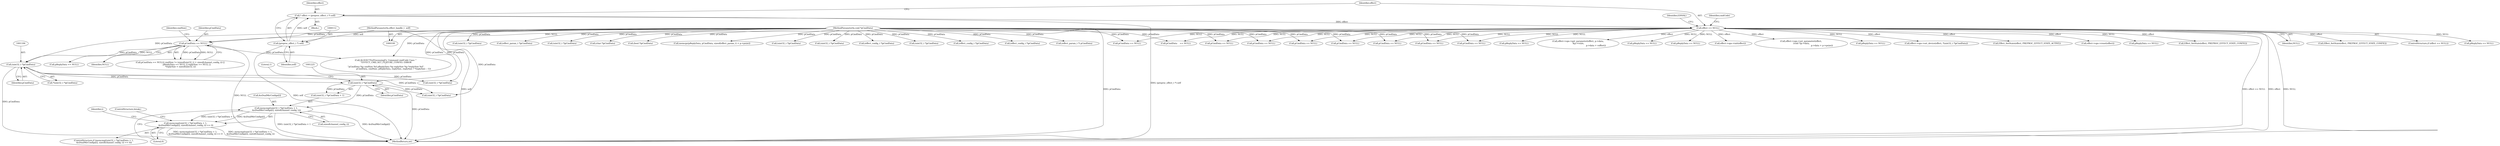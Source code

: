 digraph "0_Android_aeea52da00d210587fb3ed895de3d5f2e0264c88_9@API" {
"1001222" [label="(Call,memcmp((uint32_t *)pCmdData + 1,\n &sDualMicConfigs[i], sizeof(channel_config_t)))"];
"1001224" [label="(Call,(uint32_t *)pCmdData)"];
"1001183" [label="(Call,(uint32_t *)pCmdData)"];
"1001134" [label="(Call,pCmdData == NULL)"];
"1000104" [label="(MethodParameterIn,void *pCmdData)"];
"1000117" [label="(Call,effect == NULL)"];
"1000109" [label="(Call,* effect = (preproc_effect_t *) self)"];
"1000111" [label="(Call,(preproc_effect_t *) self)"];
"1000101" [label="(MethodParameterIn,effect_handle_t  self)"];
"1001221" [label="(Call,memcmp((uint32_t *)pCmdData + 1,\n &sDualMicConfigs[i], sizeof(channel_config_t)) == 0)"];
"1001234" [label="(Literal,0)"];
"1000883" [label="(Call,(uint32_t *)pCmdData)"];
"1000119" [label="(Identifier,NULL)"];
"1001183" [label="(Call,(uint32_t *)pCmdData)"];
"1000246" [label="(Call,Effect_SetState(effect, PREPROC_EFFECT_STATE_CONFIG))"];
"1001139" [label="(Identifier,cmdSize)"];
"1001159" [label="(Call,ALOGE(\"PreProcessingFx_Command cmdCode Case: \"\n \"EFFECT_CMD_SET_FEATURE_CONFIG: ERROR\n\"\n \"pCmdData %p cmdSize %d pReplyData %p replySize %p *replySize %d\",\n                        pCmdData, cmdSize, pReplyData, replySize, replySize ? *replySize : -1))"];
"1000104" [label="(MethodParameterIn,void *pCmdData)"];
"1001220" [label="(ControlStructure,if (memcmp((uint32_t *)pCmdData + 1,\n &sDualMicConfigs[i], sizeof(channel_config_t)) == 0))"];
"1001222" [label="(Call,memcmp((uint32_t *)pCmdData + 1,\n &sDualMicConfigs[i], sizeof(channel_config_t)))"];
"1000116" [label="(ControlStructure,if (effect == NULL))"];
"1000111" [label="(Call,(preproc_effect_t *) self)"];
"1001232" [label="(Call,sizeof(channel_config_t))"];
"1000393" [label="(Call,(effect_param_t *)pCmdData)"];
"1000326" [label="(Call,pReplyData == NULL)"];
"1000852" [label="(Call,pCmdData == NULL)"];
"1000915" [label="(Call,(uint32_t *)pCmdData)"];
"1000162" [label="(Call,pCmdData    == NULL)"];
"1001030" [label="(Call,pCmdData == NULL)"];
"1000130" [label="(Call,pReplyData == NULL)"];
"1001228" [label="(Call,&sDualMicConfigs[i])"];
"1000628" [label="(Call,pCmdData == NULL)"];
"1000751" [label="(Call,(char *)pCmdData)"];
"1001185" [label="(Identifier,pCmdData)"];
"1000109" [label="(Call,* effect = (preproc_effect_t *) self)"];
"1000125" [label="(Identifier,cmdCode)"];
"1000656" [label="(Call,(bool *)pCmdData)"];
"1000107" [label="(Block,)"];
"1000437" [label="(Call,effect->ops->get_parameter(effect, p->data,\n &p->vsize,\n                                                       p->data + voffset))"];
"1000541" [label="(Call,pReplyData == NULL)"];
"1001223" [label="(Call,(uint32_t *)pCmdData + 1)"];
"1001202" [label="(Call,(uint32_t *)pCmdData)"];
"1000795" [label="(Call,pReplyData == NULL)"];
"1000714" [label="(Call,pCmdData == NULL)"];
"1001253" [label="(Call,(uint32_t *)pCmdData)"];
"1000396" [label="(Call,memcpy(pReplyData, pCmdData, sizeof(effect_param_t) + p->psize))"];
"1001259" [label="(Call,(uint32_t *)pCmdData)"];
"1000617" [label="(Call,(uint32_t *)pCmdData)"];
"1001226" [label="(Identifier,pCmdData)"];
"1000363" [label="(Call,pCmdData == NULL)"];
"1000149" [label="(Call,effect->ops->init(effect))"];
"1000310" [label="(Call,(effect_config_t *)pCmdData)"];
"1000523" [label="(Call,effect->ops->set_parameter(effect,\n (void *)p->data,\n                                                                p->data + p->psize))"];
"1000567" [label="(Call,pReplyData == NULL)"];
"1000110" [label="(Identifier,effect)"];
"1000278" [label="(Call,pCmdData == NULL)"];
"1001295" [label="(MethodReturn,int)"];
"1001064" [label="(Call,(uint32_t *)pCmdData)"];
"1000614" [label="(Call,effect->ops->set_device(effect, *(uint32_t *)pCmdData))"];
"1001135" [label="(Identifier,pCmdData)"];
"1000113" [label="(Identifier,self)"];
"1001134" [label="(Call,pCmdData == NULL)"];
"1001146" [label="(Call,pReplyData == NULL)"];
"1000344" [label="(Call,(effect_config_t *)pCmdData)"];
"1001182" [label="(Call,*(uint32_t *)pCmdData)"];
"1001136" [label="(Identifier,NULL)"];
"1001224" [label="(Call,(uint32_t *)pCmdData)"];
"1000467" [label="(Call,pCmdData == NULL)"];
"1000560" [label="(Call,Effect_SetState(effect, PREPROC_EFFECT_STATE_ACTIVE))"];
"1001218" [label="(Identifier,i)"];
"1001133" [label="(Call,pCmdData == NULL|| cmdSize != (sizeof(uint32_t) + sizeof(channel_config_t)) ||\n                    pReplyData == NULL || replySize == NULL ||\n *replySize < sizeof(uint32_t))"];
"1001236" [label="(ControlStructure,break;)"];
"1000101" [label="(MethodParameterIn,effect_handle_t  self)"];
"1000212" [label="(Call,(effect_config_t *)pCmdData)"];
"1000356" [label="(Call,effect->ops->reset(effect))"];
"1000253" [label="(Call,pReplyData == NULL)"];
"1000495" [label="(Call,(effect_param_t *) pCmdData)"];
"1000586" [label="(Call,Effect_SetState(effect, PREPROC_EFFECT_STATE_CONFIG))"];
"1000594" [label="(Call,pCmdData == NULL)"];
"1001221" [label="(Call,memcmp((uint32_t *)pCmdData + 1,\n &sDualMicConfigs[i], sizeof(channel_config_t)) == 0)"];
"1001227" [label="(Literal,1)"];
"1000118" [label="(Identifier,effect)"];
"1000123" [label="(Identifier,EINVAL)"];
"1000117" [label="(Call,effect == NULL)"];
"1001222" -> "1001221"  [label="AST: "];
"1001222" -> "1001232"  [label="CFG: "];
"1001223" -> "1001222"  [label="AST: "];
"1001228" -> "1001222"  [label="AST: "];
"1001232" -> "1001222"  [label="AST: "];
"1001234" -> "1001222"  [label="CFG: "];
"1001222" -> "1001295"  [label="DDG: (uint32_t *)pCmdData + 1"];
"1001222" -> "1001295"  [label="DDG: &sDualMicConfigs[i]"];
"1001222" -> "1001221"  [label="DDG: (uint32_t *)pCmdData + 1"];
"1001222" -> "1001221"  [label="DDG: &sDualMicConfigs[i]"];
"1001224" -> "1001222"  [label="DDG: pCmdData"];
"1001224" -> "1001223"  [label="AST: "];
"1001224" -> "1001226"  [label="CFG: "];
"1001225" -> "1001224"  [label="AST: "];
"1001226" -> "1001224"  [label="AST: "];
"1001227" -> "1001224"  [label="CFG: "];
"1001224" -> "1001295"  [label="DDG: pCmdData"];
"1001224" -> "1001223"  [label="DDG: pCmdData"];
"1001183" -> "1001224"  [label="DDG: pCmdData"];
"1000104" -> "1001224"  [label="DDG: pCmdData"];
"1001224" -> "1001253"  [label="DDG: pCmdData"];
"1001183" -> "1001182"  [label="AST: "];
"1001183" -> "1001185"  [label="CFG: "];
"1001184" -> "1001183"  [label="AST: "];
"1001185" -> "1001183"  [label="AST: "];
"1001182" -> "1001183"  [label="CFG: "];
"1001183" -> "1001295"  [label="DDG: pCmdData"];
"1001134" -> "1001183"  [label="DDG: pCmdData"];
"1000104" -> "1001183"  [label="DDG: pCmdData"];
"1001183" -> "1001202"  [label="DDG: pCmdData"];
"1001183" -> "1001253"  [label="DDG: pCmdData"];
"1001134" -> "1001133"  [label="AST: "];
"1001134" -> "1001136"  [label="CFG: "];
"1001135" -> "1001134"  [label="AST: "];
"1001136" -> "1001134"  [label="AST: "];
"1001139" -> "1001134"  [label="CFG: "];
"1001133" -> "1001134"  [label="CFG: "];
"1001134" -> "1001295"  [label="DDG: NULL"];
"1001134" -> "1001133"  [label="DDG: pCmdData"];
"1001134" -> "1001133"  [label="DDG: NULL"];
"1000104" -> "1001134"  [label="DDG: pCmdData"];
"1000117" -> "1001134"  [label="DDG: NULL"];
"1001134" -> "1001146"  [label="DDG: NULL"];
"1001134" -> "1001159"  [label="DDG: pCmdData"];
"1000104" -> "1000100"  [label="AST: "];
"1000104" -> "1001295"  [label="DDG: pCmdData"];
"1000104" -> "1000162"  [label="DDG: pCmdData"];
"1000104" -> "1000212"  [label="DDG: pCmdData"];
"1000104" -> "1000278"  [label="DDG: pCmdData"];
"1000104" -> "1000310"  [label="DDG: pCmdData"];
"1000104" -> "1000344"  [label="DDG: pCmdData"];
"1000104" -> "1000363"  [label="DDG: pCmdData"];
"1000104" -> "1000393"  [label="DDG: pCmdData"];
"1000104" -> "1000396"  [label="DDG: pCmdData"];
"1000104" -> "1000467"  [label="DDG: pCmdData"];
"1000104" -> "1000495"  [label="DDG: pCmdData"];
"1000104" -> "1000594"  [label="DDG: pCmdData"];
"1000104" -> "1000617"  [label="DDG: pCmdData"];
"1000104" -> "1000628"  [label="DDG: pCmdData"];
"1000104" -> "1000656"  [label="DDG: pCmdData"];
"1000104" -> "1000714"  [label="DDG: pCmdData"];
"1000104" -> "1000751"  [label="DDG: pCmdData"];
"1000104" -> "1000852"  [label="DDG: pCmdData"];
"1000104" -> "1000883"  [label="DDG: pCmdData"];
"1000104" -> "1000915"  [label="DDG: pCmdData"];
"1000104" -> "1001030"  [label="DDG: pCmdData"];
"1000104" -> "1001064"  [label="DDG: pCmdData"];
"1000104" -> "1001159"  [label="DDG: pCmdData"];
"1000104" -> "1001202"  [label="DDG: pCmdData"];
"1000104" -> "1001253"  [label="DDG: pCmdData"];
"1000104" -> "1001259"  [label="DDG: pCmdData"];
"1000117" -> "1000116"  [label="AST: "];
"1000117" -> "1000119"  [label="CFG: "];
"1000118" -> "1000117"  [label="AST: "];
"1000119" -> "1000117"  [label="AST: "];
"1000123" -> "1000117"  [label="CFG: "];
"1000125" -> "1000117"  [label="CFG: "];
"1000117" -> "1001295"  [label="DDG: effect == NULL"];
"1000117" -> "1001295"  [label="DDG: effect"];
"1000117" -> "1001295"  [label="DDG: NULL"];
"1000109" -> "1000117"  [label="DDG: effect"];
"1000117" -> "1000130"  [label="DDG: NULL"];
"1000117" -> "1000149"  [label="DDG: effect"];
"1000117" -> "1000162"  [label="DDG: NULL"];
"1000117" -> "1000246"  [label="DDG: effect"];
"1000117" -> "1000253"  [label="DDG: NULL"];
"1000117" -> "1000278"  [label="DDG: NULL"];
"1000117" -> "1000326"  [label="DDG: NULL"];
"1000117" -> "1000356"  [label="DDG: effect"];
"1000117" -> "1000363"  [label="DDG: NULL"];
"1000117" -> "1000437"  [label="DDG: effect"];
"1000117" -> "1000467"  [label="DDG: NULL"];
"1000117" -> "1000523"  [label="DDG: effect"];
"1000117" -> "1000541"  [label="DDG: NULL"];
"1000117" -> "1000560"  [label="DDG: effect"];
"1000117" -> "1000567"  [label="DDG: NULL"];
"1000117" -> "1000586"  [label="DDG: effect"];
"1000117" -> "1000594"  [label="DDG: NULL"];
"1000117" -> "1000614"  [label="DDG: effect"];
"1000117" -> "1000628"  [label="DDG: NULL"];
"1000117" -> "1000714"  [label="DDG: NULL"];
"1000117" -> "1000795"  [label="DDG: NULL"];
"1000117" -> "1000852"  [label="DDG: NULL"];
"1000117" -> "1001030"  [label="DDG: NULL"];
"1000109" -> "1000107"  [label="AST: "];
"1000109" -> "1000111"  [label="CFG: "];
"1000110" -> "1000109"  [label="AST: "];
"1000111" -> "1000109"  [label="AST: "];
"1000118" -> "1000109"  [label="CFG: "];
"1000109" -> "1001295"  [label="DDG: (preproc_effect_t *) self"];
"1000111" -> "1000109"  [label="DDG: self"];
"1000111" -> "1000113"  [label="CFG: "];
"1000112" -> "1000111"  [label="AST: "];
"1000113" -> "1000111"  [label="AST: "];
"1000111" -> "1001295"  [label="DDG: self"];
"1000101" -> "1000111"  [label="DDG: self"];
"1000101" -> "1000100"  [label="AST: "];
"1000101" -> "1001295"  [label="DDG: self"];
"1001221" -> "1001220"  [label="AST: "];
"1001221" -> "1001234"  [label="CFG: "];
"1001234" -> "1001221"  [label="AST: "];
"1001236" -> "1001221"  [label="CFG: "];
"1001218" -> "1001221"  [label="CFG: "];
"1001221" -> "1001295"  [label="DDG: memcmp((uint32_t *)pCmdData + 1,\n &sDualMicConfigs[i], sizeof(channel_config_t)) == 0"];
"1001221" -> "1001295"  [label="DDG: memcmp((uint32_t *)pCmdData + 1,\n &sDualMicConfigs[i], sizeof(channel_config_t))"];
}
